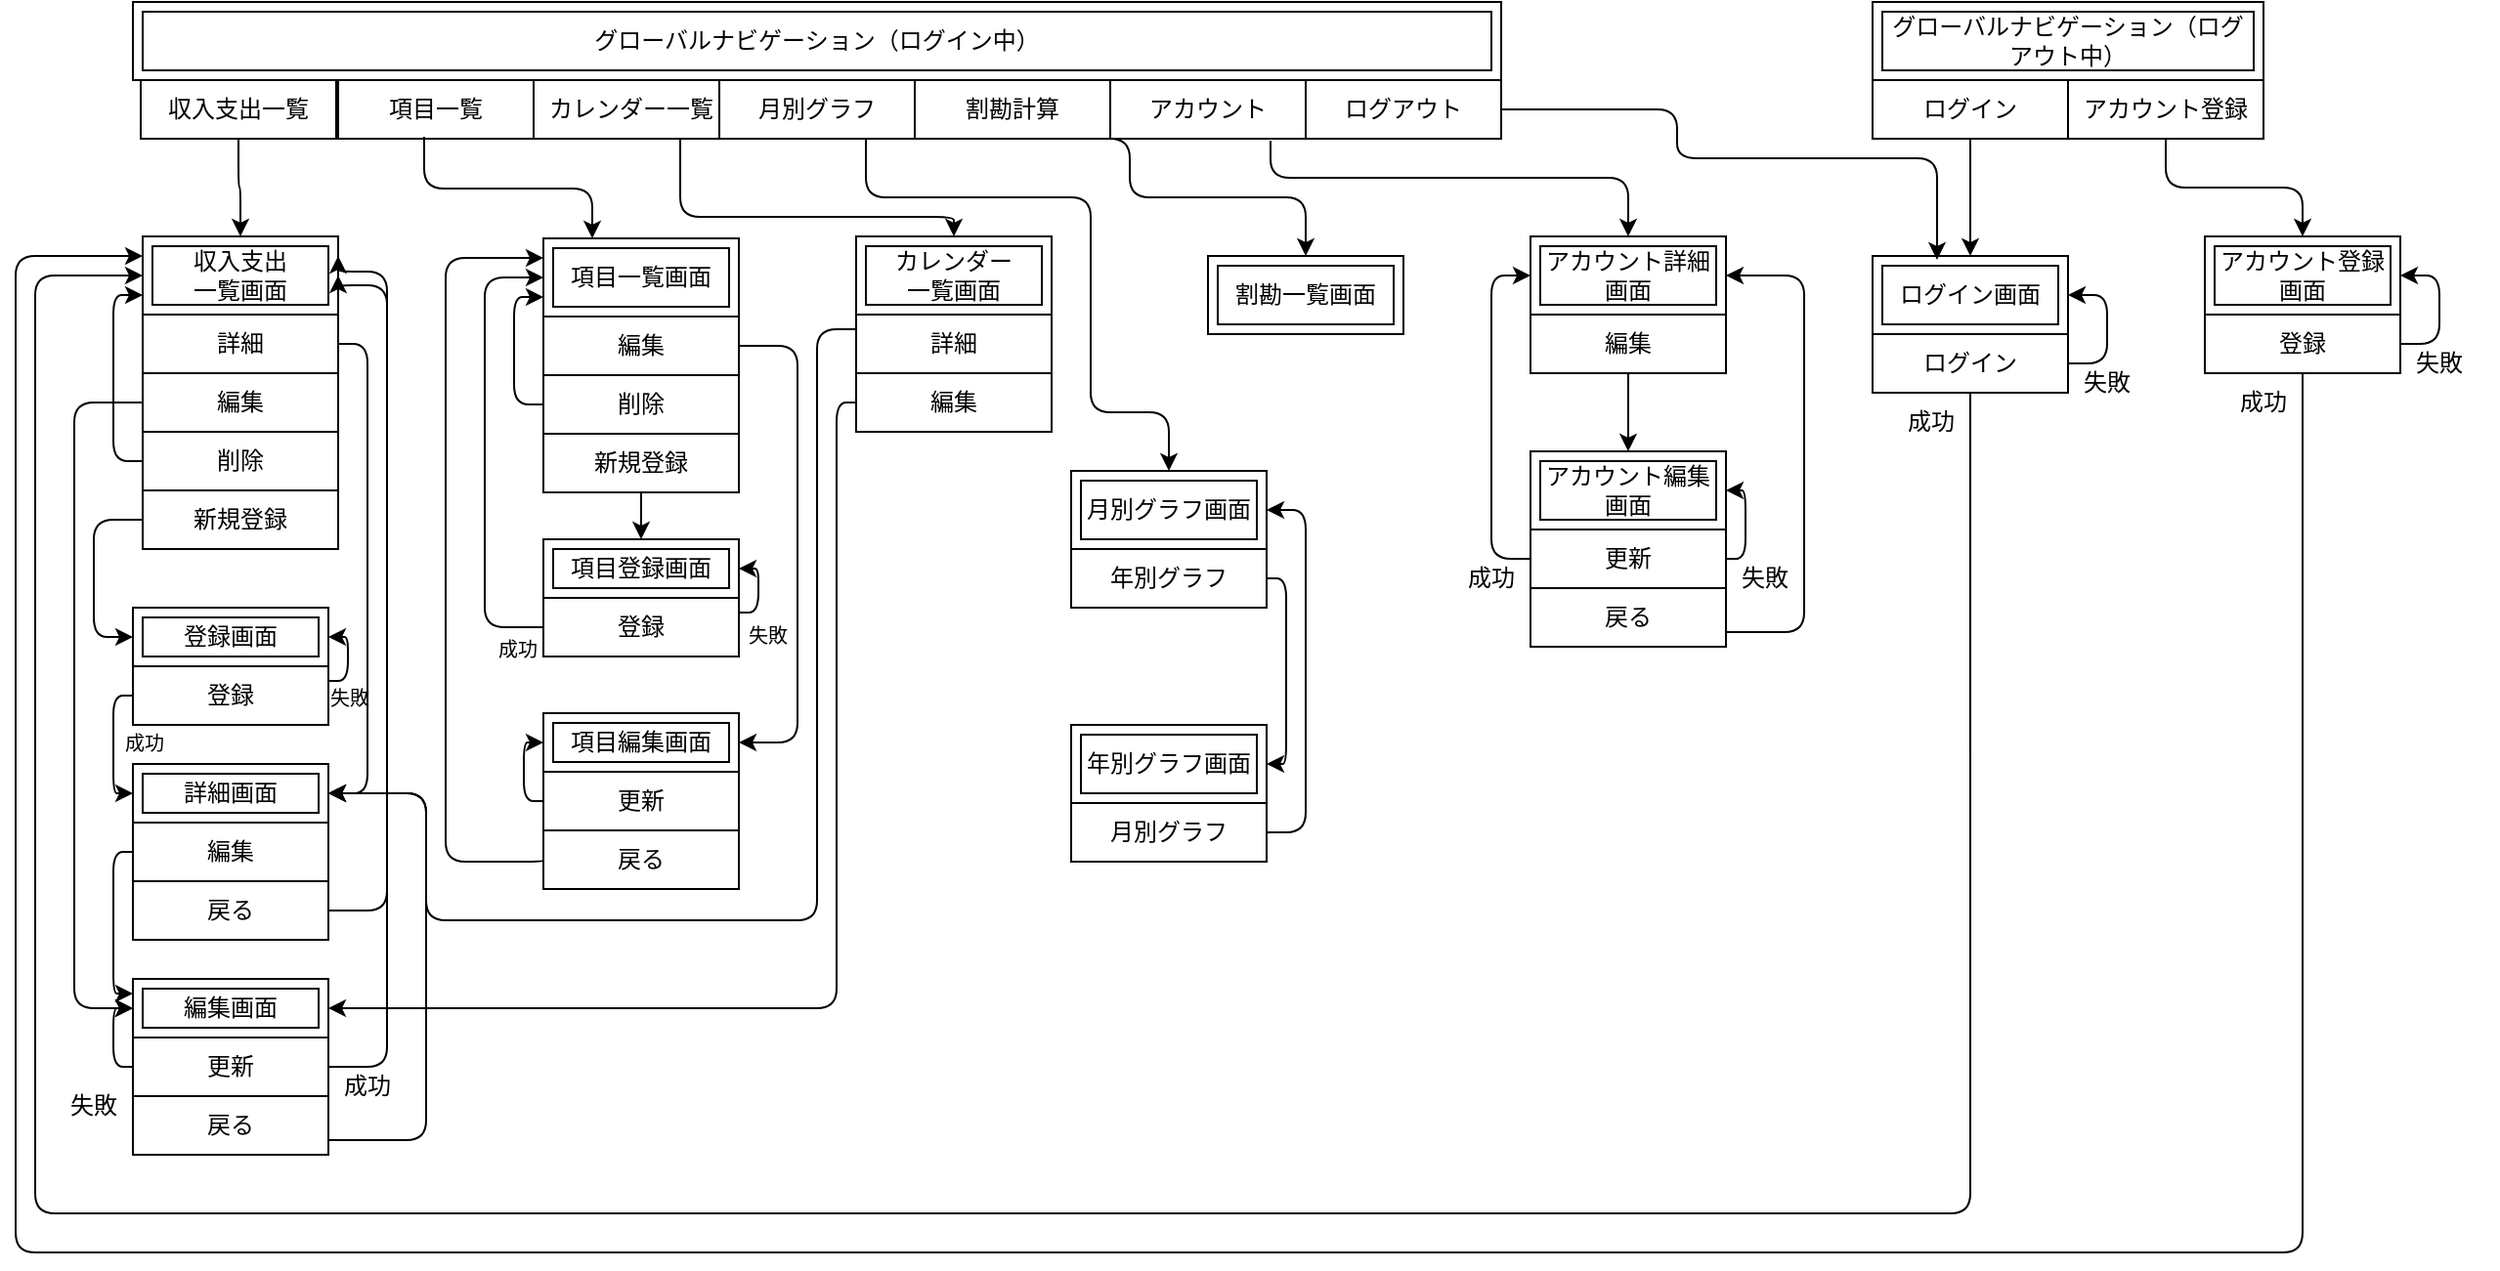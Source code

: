 <mxfile>
    <diagram id="N454-8VAuFk8PnKRWTRi" name="Page-1">
        <mxGraphModel dx="901" dy="475" grid="1" gridSize="10" guides="1" tooltips="1" connect="1" arrows="1" fold="1" page="1" pageScale="1" pageWidth="850" pageHeight="1100" math="0" shadow="0">
            <root>
                <mxCell id="0"/>
                <mxCell id="1" parent="0"/>
                <mxCell id="13" value="項目一覧" style="whiteSpace=wrap;html=1;align=center;" parent="1" vertex="1">
                    <mxGeometry x="175" y="40" width="100" height="30" as="geometry"/>
                </mxCell>
                <mxCell id="15" value="カレンダー一覧" style="whiteSpace=wrap;html=1;align=center;" parent="1" vertex="1">
                    <mxGeometry x="275" y="40" width="100" height="30" as="geometry"/>
                </mxCell>
                <mxCell id="16" value="月別グラフ" style="whiteSpace=wrap;html=1;align=center;" parent="1" vertex="1">
                    <mxGeometry x="370" y="40" width="100" height="30" as="geometry"/>
                </mxCell>
                <mxCell id="17" value="アカウント" style="whiteSpace=wrap;html=1;align=center;" parent="1" vertex="1">
                    <mxGeometry x="570" y="40" width="100" height="30" as="geometry"/>
                </mxCell>
                <mxCell id="20" value="詳細" style="whiteSpace=wrap;html=1;align=center;" parent="1" vertex="1">
                    <mxGeometry x="75" y="160" width="100" height="30" as="geometry"/>
                </mxCell>
                <mxCell id="21" value="収入支出&lt;br&gt;一覧画面" style="shape=ext;margin=3;double=1;whiteSpace=wrap;html=1;align=center;" parent="1" vertex="1">
                    <mxGeometry x="75" y="120" width="100" height="40" as="geometry"/>
                </mxCell>
                <mxCell id="23" value="グローバルナビゲーション（ログイン中）" style="shape=ext;margin=3;double=1;whiteSpace=wrap;html=1;align=center;" parent="1" vertex="1">
                    <mxGeometry x="70" width="700" height="40" as="geometry"/>
                </mxCell>
                <mxCell id="24" value="編集" style="whiteSpace=wrap;html=1;align=center;" parent="1" vertex="1">
                    <mxGeometry x="75" y="190" width="100" height="30" as="geometry"/>
                </mxCell>
                <mxCell id="25" value="削除" style="whiteSpace=wrap;html=1;align=center;" parent="1" vertex="1">
                    <mxGeometry x="75" y="220" width="100" height="30" as="geometry"/>
                </mxCell>
                <mxCell id="28" value="編集" style="whiteSpace=wrap;html=1;align=center;" parent="1" vertex="1">
                    <mxGeometry x="70" y="420" width="100" height="30" as="geometry"/>
                </mxCell>
                <mxCell id="29" value="詳細画面" style="shape=ext;margin=3;double=1;whiteSpace=wrap;html=1;align=center;" parent="1" vertex="1">
                    <mxGeometry x="70" y="390" width="100" height="30" as="geometry"/>
                </mxCell>
                <mxCell id="30" value="更新" style="whiteSpace=wrap;html=1;align=center;" parent="1" vertex="1">
                    <mxGeometry x="70" y="530" width="100" height="30" as="geometry"/>
                </mxCell>
                <mxCell id="31" value="編集画面" style="shape=ext;margin=3;double=1;whiteSpace=wrap;html=1;align=center;" parent="1" vertex="1">
                    <mxGeometry x="70" y="500" width="100" height="30" as="geometry"/>
                </mxCell>
                <mxCell id="32" value="戻る" style="whiteSpace=wrap;html=1;align=center;" parent="1" vertex="1">
                    <mxGeometry x="70" y="560" width="100" height="30" as="geometry"/>
                </mxCell>
                <mxCell id="37" value="" style="endArrow=classic;html=1;exitX=0.5;exitY=1;exitDx=0;exitDy=0;entryX=0.5;entryY=0;entryDx=0;entryDy=0;edgeStyle=orthogonalEdgeStyle;" parent="1" source="183" target="21" edge="1">
                    <mxGeometry width="50" height="50" relative="1" as="geometry">
                        <mxPoint x="270" y="290" as="sourcePoint"/>
                        <mxPoint x="320" y="240" as="targetPoint"/>
                    </mxGeometry>
                </mxCell>
                <mxCell id="38" value="" style="endArrow=classic;html=1;exitX=1;exitY=0.5;exitDx=0;exitDy=0;entryX=1;entryY=0.5;entryDx=0;entryDy=0;edgeStyle=orthogonalEdgeStyle;" parent="1" source="20" target="29" edge="1">
                    <mxGeometry width="50" height="50" relative="1" as="geometry">
                        <mxPoint x="235" y="80" as="sourcePoint"/>
                        <mxPoint x="135" y="140" as="targetPoint"/>
                        <Array as="points">
                            <mxPoint x="190" y="175"/>
                            <mxPoint x="190" y="405"/>
                        </Array>
                    </mxGeometry>
                </mxCell>
                <mxCell id="45" value="" style="endArrow=classic;html=1;exitX=1;exitY=0.5;exitDx=0;exitDy=0;entryX=1;entryY=0.5;entryDx=0;entryDy=0;edgeStyle=orthogonalEdgeStyle;" parent="1" source="30" target="21" edge="1">
                    <mxGeometry width="50" height="50" relative="1" as="geometry">
                        <mxPoint x="235" y="80" as="sourcePoint"/>
                        <mxPoint x="135" y="140" as="targetPoint"/>
                        <Array as="points">
                            <mxPoint x="200" y="545"/>
                            <mxPoint x="200" y="145"/>
                        </Array>
                    </mxGeometry>
                </mxCell>
                <mxCell id="46" value="戻る" style="whiteSpace=wrap;html=1;align=center;" parent="1" vertex="1">
                    <mxGeometry x="70" y="450" width="100" height="30" as="geometry"/>
                </mxCell>
                <mxCell id="47" value="" style="endArrow=classic;html=1;exitX=0;exitY=0.5;exitDx=0;exitDy=0;entryX=0;entryY=0.5;entryDx=0;entryDy=0;edgeStyle=orthogonalEdgeStyle;" parent="1" source="24" target="31" edge="1">
                    <mxGeometry width="50" height="50" relative="1" as="geometry">
                        <mxPoint x="235" y="80" as="sourcePoint"/>
                        <mxPoint x="135" y="140" as="targetPoint"/>
                        <Array as="points">
                            <mxPoint x="40" y="205"/>
                            <mxPoint x="40" y="515"/>
                        </Array>
                    </mxGeometry>
                </mxCell>
                <mxCell id="50" value="" style="endArrow=classic;html=1;exitX=0;exitY=0.5;exitDx=0;exitDy=0;entryX=0;entryY=0.25;entryDx=0;entryDy=0;edgeStyle=orthogonalEdgeStyle;" parent="1" source="28" target="31" edge="1">
                    <mxGeometry width="50" height="50" relative="1" as="geometry">
                        <mxPoint x="235" y="110" as="sourcePoint"/>
                        <mxPoint x="135" y="170" as="targetPoint"/>
                    </mxGeometry>
                </mxCell>
                <mxCell id="52" value="" style="endArrow=classic;html=1;exitX=1;exitY=0.5;exitDx=0;exitDy=0;entryX=1;entryY=0.25;entryDx=0;entryDy=0;edgeStyle=orthogonalEdgeStyle;" parent="1" source="46" target="21" edge="1">
                    <mxGeometry width="50" height="50" relative="1" as="geometry">
                        <mxPoint x="235" y="80" as="sourcePoint"/>
                        <mxPoint x="135" y="140" as="targetPoint"/>
                        <Array as="points">
                            <mxPoint x="200" y="465"/>
                            <mxPoint x="200" y="138"/>
                        </Array>
                    </mxGeometry>
                </mxCell>
                <mxCell id="54" value="失敗" style="text;html=1;strokeColor=none;fillColor=none;align=center;verticalAlign=middle;whiteSpace=wrap;rounded=0;" parent="1" vertex="1">
                    <mxGeometry x="20" y="550" width="60" height="30" as="geometry"/>
                </mxCell>
                <mxCell id="56" value="成功" style="text;html=1;strokeColor=none;fillColor=none;align=center;verticalAlign=middle;whiteSpace=wrap;rounded=0;" parent="1" vertex="1">
                    <mxGeometry x="160" y="540" width="60" height="30" as="geometry"/>
                </mxCell>
                <mxCell id="61" value="新規登録" style="whiteSpace=wrap;html=1;align=center;" parent="1" vertex="1">
                    <mxGeometry x="75" y="250" width="100" height="30" as="geometry"/>
                </mxCell>
                <mxCell id="62" value="" style="endArrow=classic;html=1;exitX=0;exitY=0.5;exitDx=0;exitDy=0;entryX=0;entryY=0.5;entryDx=0;entryDy=0;edgeStyle=orthogonalEdgeStyle;" parent="1" source="61" target="58" edge="1">
                    <mxGeometry width="50" height="50" relative="1" as="geometry">
                        <mxPoint x="235" y="80" as="sourcePoint"/>
                        <mxPoint x="135" y="140" as="targetPoint"/>
                        <Array as="points">
                            <mxPoint x="50" y="265"/>
                            <mxPoint x="50" y="325"/>
                        </Array>
                    </mxGeometry>
                </mxCell>
                <mxCell id="63" value="" style="endArrow=classic;html=1;exitX=0;exitY=0.5;exitDx=0;exitDy=0;entryX=0;entryY=0.5;entryDx=0;entryDy=0;edgeStyle=orthogonalEdgeStyle;" parent="1" source="57" target="29" edge="1">
                    <mxGeometry width="50" height="50" relative="1" as="geometry">
                        <mxPoint x="235" y="80" as="sourcePoint"/>
                        <mxPoint x="135" y="140" as="targetPoint"/>
                    </mxGeometry>
                </mxCell>
                <mxCell id="65" value="" style="endArrow=classic;html=1;entryX=1;entryY=0.5;entryDx=0;entryDy=0;edgeStyle=orthogonalEdgeStyle;exitX=1;exitY=0.75;exitDx=0;exitDy=0;" parent="1" source="32" target="29" edge="1">
                    <mxGeometry width="50" height="50" relative="1" as="geometry">
                        <mxPoint x="235" y="510" as="sourcePoint"/>
                        <mxPoint x="135" y="140" as="targetPoint"/>
                        <Array as="points">
                            <mxPoint x="220" y="583"/>
                            <mxPoint x="220" y="405"/>
                        </Array>
                    </mxGeometry>
                </mxCell>
                <mxCell id="66" value="" style="endArrow=classic;html=1;exitX=0;exitY=0.5;exitDx=0;exitDy=0;entryX=0;entryY=0.5;entryDx=0;entryDy=0;edgeStyle=orthogonalEdgeStyle;" parent="1" source="30" target="31" edge="1">
                    <mxGeometry width="50" height="50" relative="1" as="geometry">
                        <mxPoint x="235" y="80" as="sourcePoint"/>
                        <mxPoint x="135" y="140" as="targetPoint"/>
                    </mxGeometry>
                </mxCell>
                <mxCell id="97" value="カレンダー&lt;br&gt;一覧画面" style="shape=ext;margin=3;double=1;whiteSpace=wrap;html=1;align=center;" parent="1" vertex="1">
                    <mxGeometry x="440" y="120" width="100" height="40" as="geometry"/>
                </mxCell>
                <mxCell id="99" value="詳細" style="whiteSpace=wrap;html=1;align=center;" parent="1" vertex="1">
                    <mxGeometry x="440" y="160" width="100" height="30" as="geometry"/>
                </mxCell>
                <mxCell id="101" value="編集" style="whiteSpace=wrap;html=1;align=center;" parent="1" vertex="1">
                    <mxGeometry x="440" y="190" width="100" height="30" as="geometry"/>
                </mxCell>
                <mxCell id="103" value="" style="endArrow=classic;html=1;exitX=0.75;exitY=1;exitDx=0;exitDy=0;edgeStyle=orthogonalEdgeStyle;" parent="1" source="15" target="97" edge="1">
                    <mxGeometry width="50" height="50" relative="1" as="geometry">
                        <mxPoint x="235" y="80" as="sourcePoint"/>
                        <mxPoint x="135" y="130" as="targetPoint"/>
                        <Array as="points">
                            <mxPoint x="350" y="110"/>
                            <mxPoint x="490" y="110"/>
                        </Array>
                    </mxGeometry>
                </mxCell>
                <mxCell id="108" value="" style="endArrow=classic;html=1;exitX=0;exitY=0.25;exitDx=0;exitDy=0;edgeStyle=orthogonalEdgeStyle;entryX=1;entryY=0.5;entryDx=0;entryDy=0;" parent="1" source="99" target="29" edge="1">
                    <mxGeometry width="50" height="50" relative="1" as="geometry">
                        <mxPoint x="335" y="80" as="sourcePoint"/>
                        <mxPoint x="335" y="130" as="targetPoint"/>
                        <Array as="points">
                            <mxPoint x="420" y="168"/>
                            <mxPoint x="420" y="470"/>
                            <mxPoint x="220" y="470"/>
                            <mxPoint x="220" y="405"/>
                        </Array>
                    </mxGeometry>
                </mxCell>
                <mxCell id="109" value="" style="endArrow=classic;html=1;exitX=0;exitY=0.5;exitDx=0;exitDy=0;edgeStyle=orthogonalEdgeStyle;entryX=1;entryY=0.5;entryDx=0;entryDy=0;" parent="1" source="101" target="31" edge="1">
                    <mxGeometry width="50" height="50" relative="1" as="geometry">
                        <mxPoint x="285" y="307.5" as="sourcePoint"/>
                        <mxPoint x="180" y="415" as="targetPoint"/>
                        <Array as="points">
                            <mxPoint x="430" y="205"/>
                            <mxPoint x="430" y="515"/>
                        </Array>
                    </mxGeometry>
                </mxCell>
                <mxCell id="112" value="年別グラフ" style="whiteSpace=wrap;html=1;align=center;" parent="1" vertex="1">
                    <mxGeometry x="550" y="280" width="100" height="30" as="geometry"/>
                </mxCell>
                <mxCell id="113" value="月別グラフ画面" style="shape=ext;margin=3;double=1;whiteSpace=wrap;html=1;align=center;" parent="1" vertex="1">
                    <mxGeometry x="550" y="240" width="100" height="40" as="geometry"/>
                </mxCell>
                <mxCell id="115" value="" style="endArrow=classic;html=1;exitX=0.75;exitY=1;exitDx=0;exitDy=0;edgeStyle=orthogonalEdgeStyle;entryX=0.5;entryY=0;entryDx=0;entryDy=0;" parent="1" source="16" target="113" edge="1">
                    <mxGeometry width="50" height="50" relative="1" as="geometry">
                        <mxPoint x="335" y="80" as="sourcePoint"/>
                        <mxPoint x="335" y="130" as="targetPoint"/>
                        <Array as="points">
                            <mxPoint x="445" y="100"/>
                            <mxPoint x="560" y="100"/>
                            <mxPoint x="560" y="210"/>
                            <mxPoint x="600" y="210"/>
                        </Array>
                    </mxGeometry>
                </mxCell>
                <mxCell id="116" value="" style="endArrow=classic;html=1;exitX=1;exitY=0.5;exitDx=0;exitDy=0;edgeStyle=orthogonalEdgeStyle;entryX=1;entryY=0.5;entryDx=0;entryDy=0;" parent="1" source="112" target="118" edge="1">
                    <mxGeometry width="50" height="50" relative="1" as="geometry">
                        <mxPoint x="560" y="200" as="sourcePoint"/>
                        <mxPoint x="610" y="250" as="targetPoint"/>
                        <Array as="points">
                            <mxPoint x="660" y="295"/>
                            <mxPoint x="660" y="390"/>
                        </Array>
                    </mxGeometry>
                </mxCell>
                <mxCell id="117" value="月別グラフ" style="whiteSpace=wrap;html=1;align=center;" parent="1" vertex="1">
                    <mxGeometry x="550" y="410" width="100" height="30" as="geometry"/>
                </mxCell>
                <mxCell id="118" value="年別グラフ画面" style="shape=ext;margin=3;double=1;whiteSpace=wrap;html=1;align=center;" parent="1" vertex="1">
                    <mxGeometry x="550" y="370" width="100" height="40" as="geometry"/>
                </mxCell>
                <mxCell id="125" value="" style="endArrow=classic;html=1;exitX=1;exitY=0.5;exitDx=0;exitDy=0;edgeStyle=orthogonalEdgeStyle;entryX=1;entryY=0.5;entryDx=0;entryDy=0;" parent="1" source="117" target="113" edge="1">
                    <mxGeometry width="50" height="50" relative="1" as="geometry">
                        <mxPoint x="560" y="200" as="sourcePoint"/>
                        <mxPoint x="610" y="250" as="targetPoint"/>
                        <Array as="points">
                            <mxPoint x="670" y="425"/>
                            <mxPoint x="670" y="260"/>
                        </Array>
                    </mxGeometry>
                </mxCell>
                <mxCell id="129" value="ログイン" style="whiteSpace=wrap;html=1;align=center;" parent="1" vertex="1">
                    <mxGeometry x="960" y="170" width="100" height="30" as="geometry"/>
                </mxCell>
                <mxCell id="130" value="ログイン画面" style="shape=ext;margin=3;double=1;whiteSpace=wrap;html=1;align=center;" parent="1" vertex="1">
                    <mxGeometry x="960" y="130" width="100" height="40" as="geometry"/>
                </mxCell>
                <mxCell id="132" value="グローバルナビゲーション（ログアウト中）" style="shape=ext;margin=3;double=1;whiteSpace=wrap;html=1;align=center;" parent="1" vertex="1">
                    <mxGeometry x="960" width="200" height="40" as="geometry"/>
                </mxCell>
                <mxCell id="155" value="" style="edgeStyle=none;html=1;fontSize=10;" parent="1" source="133" target="130" edge="1">
                    <mxGeometry relative="1" as="geometry"/>
                </mxCell>
                <mxCell id="133" value="ログイン" style="whiteSpace=wrap;html=1;align=center;" parent="1" vertex="1">
                    <mxGeometry x="960" y="40" width="100" height="30" as="geometry"/>
                </mxCell>
                <mxCell id="134" value="アカウント登録" style="whiteSpace=wrap;html=1;align=center;" parent="1" vertex="1">
                    <mxGeometry x="1060" y="40" width="100" height="30" as="geometry"/>
                </mxCell>
                <mxCell id="138" value="" style="endArrow=classic;html=1;exitX=1;exitY=0.5;exitDx=0;exitDy=0;edgeStyle=orthogonalEdgeStyle;entryX=1;entryY=0.5;entryDx=0;entryDy=0;" parent="1" source="129" target="130" edge="1">
                    <mxGeometry width="50" height="50" relative="1" as="geometry">
                        <mxPoint x="890" y="90" as="sourcePoint"/>
                        <mxPoint x="1010" y="140" as="targetPoint"/>
                        <Array as="points">
                            <mxPoint x="1080" y="185"/>
                            <mxPoint x="1080" y="150"/>
                        </Array>
                    </mxGeometry>
                </mxCell>
                <mxCell id="139" value="失敗" style="text;html=1;strokeColor=none;fillColor=none;align=center;verticalAlign=middle;whiteSpace=wrap;rounded=0;" parent="1" vertex="1">
                    <mxGeometry x="1050" y="180" width="60" height="30" as="geometry"/>
                </mxCell>
                <mxCell id="140" value="" style="endArrow=classic;html=1;exitX=0.833;exitY=0;exitDx=0;exitDy=0;edgeStyle=orthogonalEdgeStyle;entryX=0;entryY=0.5;entryDx=0;entryDy=0;exitPerimeter=0;" parent="1" source="141" target="21" edge="1">
                    <mxGeometry width="50" height="50" relative="1" as="geometry">
                        <mxPoint x="660" y="80" as="sourcePoint"/>
                        <mxPoint x="685" y="130" as="targetPoint"/>
                        <Array as="points">
                            <mxPoint x="1010" y="620"/>
                            <mxPoint x="20" y="620"/>
                            <mxPoint x="20" y="140"/>
                        </Array>
                    </mxGeometry>
                </mxCell>
                <mxCell id="141" value="成功" style="text;html=1;strokeColor=none;fillColor=none;align=center;verticalAlign=middle;whiteSpace=wrap;rounded=0;" parent="1" vertex="1">
                    <mxGeometry x="960" y="200" width="60" height="30" as="geometry"/>
                </mxCell>
                <mxCell id="142" value="&lt;font style=&quot;font-size: 10px;&quot;&gt;成功&lt;/font&gt;" style="text;html=1;strokeColor=none;fillColor=none;align=center;verticalAlign=middle;whiteSpace=wrap;rounded=0;" parent="1" vertex="1">
                    <mxGeometry x="46" y="364" width="60" height="30" as="geometry"/>
                </mxCell>
                <mxCell id="144" value="&lt;font style=&quot;font-size: 10px;&quot;&gt;失敗&lt;/font&gt;" style="text;html=1;strokeColor=none;fillColor=none;align=center;verticalAlign=middle;whiteSpace=wrap;rounded=0;" parent="1" vertex="1">
                    <mxGeometry x="151" y="341" width="60" height="30" as="geometry"/>
                </mxCell>
                <mxCell id="146" value="ログアウト" style="whiteSpace=wrap;html=1;align=center;" parent="1" vertex="1">
                    <mxGeometry x="670" y="40" width="100" height="30" as="geometry"/>
                </mxCell>
                <mxCell id="147" value="編集" style="whiteSpace=wrap;html=1;align=center;" parent="1" vertex="1">
                    <mxGeometry x="785" y="160" width="100" height="30" as="geometry"/>
                </mxCell>
                <mxCell id="148" value="アカウント詳細画面" style="shape=ext;margin=3;double=1;whiteSpace=wrap;html=1;align=center;" parent="1" vertex="1">
                    <mxGeometry x="785" y="120" width="100" height="40" as="geometry"/>
                </mxCell>
                <mxCell id="151" value="更新" style="whiteSpace=wrap;html=1;align=center;" parent="1" vertex="1">
                    <mxGeometry x="785" y="270" width="100" height="30" as="geometry"/>
                </mxCell>
                <mxCell id="152" value="アカウント編集画面" style="shape=ext;margin=3;double=1;whiteSpace=wrap;html=1;align=center;" parent="1" vertex="1">
                    <mxGeometry x="785" y="230" width="100" height="40" as="geometry"/>
                </mxCell>
                <mxCell id="153" value="戻る" style="whiteSpace=wrap;html=1;align=center;" parent="1" vertex="1">
                    <mxGeometry x="785" y="300" width="100" height="30" as="geometry"/>
                </mxCell>
                <mxCell id="154" value="" style="endArrow=classic;html=1;exitX=0.82;exitY=1.033;exitDx=0;exitDy=0;edgeStyle=orthogonalEdgeStyle;entryX=0.5;entryY=0;entryDx=0;entryDy=0;exitPerimeter=0;" parent="1" source="17" target="148" edge="1">
                    <mxGeometry width="50" height="50" relative="1" as="geometry">
                        <mxPoint x="430" y="80" as="sourcePoint"/>
                        <mxPoint x="503" y="130" as="targetPoint"/>
                        <Array as="points">
                            <mxPoint x="652" y="90"/>
                            <mxPoint x="835" y="90"/>
                        </Array>
                    </mxGeometry>
                </mxCell>
                <mxCell id="157" value="" style="endArrow=classic;html=1;exitX=0.5;exitY=1;exitDx=0;exitDy=0;edgeStyle=orthogonalEdgeStyle;entryX=0.5;entryY=0;entryDx=0;entryDy=0;" parent="1" source="147" target="152" edge="1">
                    <mxGeometry width="50" height="50" relative="1" as="geometry">
                        <mxPoint x="695" y="80" as="sourcePoint"/>
                        <mxPoint x="845" y="130" as="targetPoint"/>
                    </mxGeometry>
                </mxCell>
                <mxCell id="159" value="" style="endArrow=classic;html=1;edgeStyle=orthogonalEdgeStyle;entryX=0;entryY=0.5;entryDx=0;entryDy=0;exitX=0;exitY=0.5;exitDx=0;exitDy=0;" parent="1" source="151" target="148" edge="1">
                    <mxGeometry width="50" height="50" relative="1" as="geometry">
                        <mxPoint x="835" y="200" as="sourcePoint"/>
                        <mxPoint x="845" y="240" as="targetPoint"/>
                        <Array as="points">
                            <mxPoint x="765" y="285"/>
                            <mxPoint x="765" y="140"/>
                        </Array>
                    </mxGeometry>
                </mxCell>
                <mxCell id="160" value="" style="endArrow=classic;html=1;edgeStyle=orthogonalEdgeStyle;entryX=1;entryY=0.5;entryDx=0;entryDy=0;exitX=1;exitY=0.5;exitDx=0;exitDy=0;" parent="1" source="151" target="152" edge="1">
                    <mxGeometry width="50" height="50" relative="1" as="geometry">
                        <mxPoint x="695" y="80" as="sourcePoint"/>
                        <mxPoint x="845" y="130" as="targetPoint"/>
                        <Array as="points">
                            <mxPoint x="895" y="285"/>
                            <mxPoint x="895" y="250"/>
                        </Array>
                    </mxGeometry>
                </mxCell>
                <mxCell id="161" value="" style="endArrow=classic;html=1;exitX=1;exitY=0.75;exitDx=0;exitDy=0;edgeStyle=orthogonalEdgeStyle;entryX=1;entryY=0.5;entryDx=0;entryDy=0;" parent="1" source="153" target="148" edge="1">
                    <mxGeometry width="50" height="50" relative="1" as="geometry">
                        <mxPoint x="695" y="80" as="sourcePoint"/>
                        <mxPoint x="845" y="130" as="targetPoint"/>
                        <Array as="points">
                            <mxPoint x="925" y="323"/>
                            <mxPoint x="925" y="140"/>
                        </Array>
                    </mxGeometry>
                </mxCell>
                <mxCell id="162" value="成功" style="text;html=1;strokeColor=none;fillColor=none;align=center;verticalAlign=middle;whiteSpace=wrap;rounded=0;" parent="1" vertex="1">
                    <mxGeometry x="735" y="280" width="60" height="30" as="geometry"/>
                </mxCell>
                <mxCell id="163" value="失敗" style="text;html=1;strokeColor=none;fillColor=none;align=center;verticalAlign=middle;whiteSpace=wrap;rounded=0;" parent="1" vertex="1">
                    <mxGeometry x="875" y="280" width="60" height="30" as="geometry"/>
                </mxCell>
                <mxCell id="164" value="登録" style="whiteSpace=wrap;html=1;align=center;" parent="1" vertex="1">
                    <mxGeometry x="1130" y="160" width="100" height="30" as="geometry"/>
                </mxCell>
                <mxCell id="165" value="アカウント登録画面" style="shape=ext;margin=3;double=1;whiteSpace=wrap;html=1;align=center;" parent="1" vertex="1">
                    <mxGeometry x="1130" y="120" width="100" height="40" as="geometry"/>
                </mxCell>
                <mxCell id="167" value="" style="endArrow=classic;html=1;exitX=0.5;exitY=1;exitDx=0;exitDy=0;edgeStyle=orthogonalEdgeStyle;entryX=0.5;entryY=0;entryDx=0;entryDy=0;" parent="1" source="134" target="165" edge="1">
                    <mxGeometry width="50" height="50" relative="1" as="geometry">
                        <mxPoint x="680" y="80" as="sourcePoint"/>
                        <mxPoint x="830" y="130" as="targetPoint"/>
                    </mxGeometry>
                </mxCell>
                <mxCell id="168" value="" style="endArrow=classic;html=1;exitX=1;exitY=0.5;exitDx=0;exitDy=0;edgeStyle=orthogonalEdgeStyle;entryX=0.33;entryY=0.05;entryDx=0;entryDy=0;entryPerimeter=0;" parent="1" source="146" target="130" edge="1">
                    <mxGeometry width="50" height="50" relative="1" as="geometry">
                        <mxPoint x="530" y="80" as="sourcePoint"/>
                        <mxPoint x="680" y="130" as="targetPoint"/>
                        <Array as="points">
                            <mxPoint x="860" y="55"/>
                            <mxPoint x="860" y="80"/>
                            <mxPoint x="993" y="80"/>
                        </Array>
                    </mxGeometry>
                </mxCell>
                <mxCell id="171" value="" style="endArrow=classic;html=1;exitX=1;exitY=0.5;exitDx=0;exitDy=0;edgeStyle=orthogonalEdgeStyle;entryX=1;entryY=0.5;entryDx=0;entryDy=0;" parent="1" edge="1">
                    <mxGeometry width="50" height="50" relative="1" as="geometry">
                        <mxPoint x="1230" y="175" as="sourcePoint"/>
                        <mxPoint x="1230" y="140" as="targetPoint"/>
                        <Array as="points">
                            <mxPoint x="1250" y="175"/>
                            <mxPoint x="1250" y="140"/>
                        </Array>
                    </mxGeometry>
                </mxCell>
                <mxCell id="172" value="失敗" style="text;html=1;strokeColor=none;fillColor=none;align=center;verticalAlign=middle;whiteSpace=wrap;rounded=0;" parent="1" vertex="1">
                    <mxGeometry x="1220" y="170" width="60" height="30" as="geometry"/>
                </mxCell>
                <mxCell id="173" value="" style="endArrow=classic;html=1;exitX=0.5;exitY=1;exitDx=0;exitDy=0;edgeStyle=orthogonalEdgeStyle;entryX=0;entryY=0.25;entryDx=0;entryDy=0;" parent="1" source="164" target="21" edge="1">
                    <mxGeometry width="50" height="50" relative="1" as="geometry">
                        <mxPoint x="670" y="90" as="sourcePoint"/>
                        <mxPoint x="85" y="150" as="targetPoint"/>
                        <Array as="points">
                            <mxPoint x="1180" y="640"/>
                            <mxPoint x="10" y="640"/>
                            <mxPoint x="10" y="130"/>
                        </Array>
                    </mxGeometry>
                </mxCell>
                <mxCell id="174" value="成功" style="text;html=1;strokeColor=none;fillColor=none;align=center;verticalAlign=middle;whiteSpace=wrap;rounded=0;" parent="1" vertex="1">
                    <mxGeometry x="1130" y="190" width="60" height="30" as="geometry"/>
                </mxCell>
                <mxCell id="175" value="" style="endArrow=classic;html=1;exitX=0;exitY=0.5;exitDx=0;exitDy=0;entryX=0;entryY=0.75;entryDx=0;entryDy=0;edgeStyle=orthogonalEdgeStyle;" parent="1" source="25" target="21" edge="1">
                    <mxGeometry width="50" height="50" relative="1" as="geometry">
                        <mxPoint x="235" y="80" as="sourcePoint"/>
                        <mxPoint x="135" y="130" as="targetPoint"/>
                        <Array as="points">
                            <mxPoint x="60" y="235"/>
                            <mxPoint x="60" y="150"/>
                        </Array>
                    </mxGeometry>
                </mxCell>
                <mxCell id="183" value="収入支出一覧" style="whiteSpace=wrap;html=1;align=center;" parent="1" vertex="1">
                    <mxGeometry x="74" y="40" width="100" height="30" as="geometry"/>
                </mxCell>
                <mxCell id="57" value="登録" style="whiteSpace=wrap;html=1;align=center;" parent="1" vertex="1">
                    <mxGeometry x="70" y="340" width="100" height="30" as="geometry"/>
                </mxCell>
                <mxCell id="58" value="登録画面" style="shape=ext;margin=3;double=1;whiteSpace=wrap;html=1;align=center;" parent="1" vertex="1">
                    <mxGeometry x="70" y="310" width="100" height="30" as="geometry"/>
                </mxCell>
                <mxCell id="143" value="" style="endArrow=classic;html=1;exitX=1;exitY=0.25;exitDx=0;exitDy=0;entryX=1;entryY=0.5;entryDx=0;entryDy=0;edgeStyle=orthogonalEdgeStyle;" parent="1" source="57" target="58" edge="1">
                    <mxGeometry width="50" height="50" relative="1" as="geometry">
                        <mxPoint x="235" y="80" as="sourcePoint"/>
                        <mxPoint x="135" y="130" as="targetPoint"/>
                    </mxGeometry>
                </mxCell>
                <mxCell id="186" value="項目一覧画面" style="shape=ext;margin=3;double=1;whiteSpace=wrap;html=1;align=center;" parent="1" vertex="1">
                    <mxGeometry x="280" y="121" width="100" height="40" as="geometry"/>
                </mxCell>
                <mxCell id="187" value="編集" style="whiteSpace=wrap;html=1;align=center;" parent="1" vertex="1">
                    <mxGeometry x="280" y="161" width="100" height="30" as="geometry"/>
                </mxCell>
                <mxCell id="188" value="削除" style="whiteSpace=wrap;html=1;align=center;" parent="1" vertex="1">
                    <mxGeometry x="280" y="191" width="100" height="30" as="geometry"/>
                </mxCell>
                <mxCell id="191" value="更新" style="whiteSpace=wrap;html=1;align=center;" parent="1" vertex="1">
                    <mxGeometry x="280" y="394" width="100" height="30" as="geometry"/>
                </mxCell>
                <mxCell id="192" value="項目編集画面" style="shape=ext;margin=3;double=1;whiteSpace=wrap;html=1;align=center;" parent="1" vertex="1">
                    <mxGeometry x="280" y="364" width="100" height="30" as="geometry"/>
                </mxCell>
                <mxCell id="193" value="戻る" style="whiteSpace=wrap;html=1;align=center;" parent="1" vertex="1">
                    <mxGeometry x="280" y="424" width="100" height="30" as="geometry"/>
                </mxCell>
                <mxCell id="195" value="" style="endArrow=classic;html=1;entryX=0;entryY=0.25;entryDx=0;entryDy=0;edgeStyle=orthogonalEdgeStyle;exitX=0;exitY=0.5;exitDx=0;exitDy=0;" parent="1" source="193" target="186" edge="1">
                    <mxGeometry width="50" height="50" relative="1" as="geometry">
                        <mxPoint x="280" y="454" as="sourcePoint"/>
                        <mxPoint x="340" y="171" as="targetPoint"/>
                        <Array as="points">
                            <mxPoint x="280" y="440"/>
                            <mxPoint x="230" y="440"/>
                            <mxPoint x="230" y="131"/>
                        </Array>
                    </mxGeometry>
                </mxCell>
                <mxCell id="196" value="新規登録" style="whiteSpace=wrap;html=1;align=center;" parent="1" vertex="1">
                    <mxGeometry x="280" y="221" width="100" height="30" as="geometry"/>
                </mxCell>
                <mxCell id="197" value="" style="endArrow=classic;html=1;exitX=0;exitY=0.5;exitDx=0;exitDy=0;entryX=0;entryY=0.5;entryDx=0;entryDy=0;edgeStyle=orthogonalEdgeStyle;" parent="1" source="200" target="186" edge="1">
                    <mxGeometry width="50" height="50" relative="1" as="geometry">
                        <mxPoint x="440" y="81" as="sourcePoint"/>
                        <mxPoint x="275" y="406" as="targetPoint"/>
                        <Array as="points">
                            <mxPoint x="250" y="320"/>
                            <mxPoint x="250" y="141"/>
                        </Array>
                    </mxGeometry>
                </mxCell>
                <mxCell id="198" value="" style="endArrow=classic;html=1;exitX=0;exitY=0.5;exitDx=0;exitDy=0;entryX=0;entryY=0.5;entryDx=0;entryDy=0;edgeStyle=orthogonalEdgeStyle;" parent="1" source="191" target="192" edge="1">
                    <mxGeometry width="50" height="50" relative="1" as="geometry">
                        <mxPoint x="445" y="-56" as="sourcePoint"/>
                        <mxPoint x="345" y="4" as="targetPoint"/>
                    </mxGeometry>
                </mxCell>
                <mxCell id="199" value="" style="endArrow=classic;html=1;exitX=0;exitY=0.5;exitDx=0;exitDy=0;entryX=0;entryY=0.75;entryDx=0;entryDy=0;edgeStyle=orthogonalEdgeStyle;" parent="1" source="188" target="186" edge="1">
                    <mxGeometry width="50" height="50" relative="1" as="geometry">
                        <mxPoint x="440" y="81" as="sourcePoint"/>
                        <mxPoint x="340" y="131" as="targetPoint"/>
                        <Array as="points">
                            <mxPoint x="265" y="206"/>
                            <mxPoint x="265" y="151"/>
                        </Array>
                    </mxGeometry>
                </mxCell>
                <mxCell id="200" value="登録" style="whiteSpace=wrap;html=1;align=center;" parent="1" vertex="1">
                    <mxGeometry x="280" y="305" width="100" height="30" as="geometry"/>
                </mxCell>
                <mxCell id="201" value="項目登録画面" style="shape=ext;margin=3;double=1;whiteSpace=wrap;html=1;align=center;" parent="1" vertex="1">
                    <mxGeometry x="280" y="275" width="100" height="30" as="geometry"/>
                </mxCell>
                <mxCell id="202" value="" style="endArrow=classic;html=1;exitX=1;exitY=0.25;exitDx=0;exitDy=0;entryX=1;entryY=0.5;entryDx=0;entryDy=0;edgeStyle=orthogonalEdgeStyle;" parent="1" source="200" target="201" edge="1">
                    <mxGeometry width="50" height="50" relative="1" as="geometry">
                        <mxPoint x="440" y="81" as="sourcePoint"/>
                        <mxPoint x="340" y="131" as="targetPoint"/>
                    </mxGeometry>
                </mxCell>
                <mxCell id="203" value="" style="endArrow=classic;html=1;exitX=0.44;exitY=0.967;exitDx=0;exitDy=0;entryX=0.25;entryY=0;entryDx=0;entryDy=0;edgeStyle=orthogonalEdgeStyle;exitPerimeter=0;" parent="1" source="13" target="186" edge="1">
                    <mxGeometry width="50" height="50" relative="1" as="geometry">
                        <mxPoint x="134" y="80" as="sourcePoint"/>
                        <mxPoint x="135" y="130" as="targetPoint"/>
                    </mxGeometry>
                </mxCell>
                <mxCell id="204" value="&lt;font style=&quot;font-size: 10px;&quot;&gt;成功&lt;/font&gt;" style="text;html=1;strokeColor=none;fillColor=none;align=center;verticalAlign=middle;whiteSpace=wrap;rounded=0;" parent="1" vertex="1">
                    <mxGeometry x="237" y="316" width="60" height="30" as="geometry"/>
                </mxCell>
                <mxCell id="205" value="&lt;font style=&quot;font-size: 10px;&quot;&gt;失敗&lt;/font&gt;" style="text;html=1;strokeColor=none;fillColor=none;align=center;verticalAlign=middle;whiteSpace=wrap;rounded=0;" parent="1" vertex="1">
                    <mxGeometry x="365" y="308.5" width="60" height="30" as="geometry"/>
                </mxCell>
                <mxCell id="208" value="" style="endArrow=classic;html=1;exitX=0.5;exitY=1;exitDx=0;exitDy=0;entryX=0.5;entryY=0;entryDx=0;entryDy=0;edgeStyle=orthogonalEdgeStyle;" parent="1" source="196" target="201" edge="1">
                    <mxGeometry width="50" height="50" relative="1" as="geometry">
                        <mxPoint x="229" y="79.01" as="sourcePoint"/>
                        <mxPoint x="315" y="131" as="targetPoint"/>
                    </mxGeometry>
                </mxCell>
                <mxCell id="209" value="" style="endArrow=classic;html=1;exitX=1;exitY=0.5;exitDx=0;exitDy=0;entryX=1;entryY=0.5;entryDx=0;entryDy=0;edgeStyle=orthogonalEdgeStyle;" parent="1" source="187" target="192" edge="1">
                    <mxGeometry width="50" height="50" relative="1" as="geometry">
                        <mxPoint x="229" y="79.01" as="sourcePoint"/>
                        <mxPoint x="315" y="131" as="targetPoint"/>
                        <Array as="points">
                            <mxPoint x="410" y="176"/>
                            <mxPoint x="410" y="379"/>
                        </Array>
                    </mxGeometry>
                </mxCell>
                <mxCell id="222" value="割勘計算" style="whiteSpace=wrap;html=1;align=center;" vertex="1" parent="1">
                    <mxGeometry x="470" y="40" width="100" height="30" as="geometry"/>
                </mxCell>
                <mxCell id="223" value="割勘一覧画面" style="shape=ext;margin=3;double=1;whiteSpace=wrap;html=1;align=center;" vertex="1" parent="1">
                    <mxGeometry x="620" y="130" width="100" height="40" as="geometry"/>
                </mxCell>
                <mxCell id="225" value="" style="endArrow=classic;html=1;exitX=0.5;exitY=1;exitDx=0;exitDy=0;edgeStyle=orthogonalEdgeStyle;entryX=0.5;entryY=0;entryDx=0;entryDy=0;" edge="1" parent="1" source="222" target="223">
                    <mxGeometry width="50" height="50" relative="1" as="geometry">
                        <mxPoint x="360" y="80" as="sourcePoint"/>
                        <mxPoint x="500" y="130" as="targetPoint"/>
                        <Array as="points">
                            <mxPoint x="580" y="70"/>
                            <mxPoint x="580" y="100"/>
                            <mxPoint x="670" y="100"/>
                        </Array>
                    </mxGeometry>
                </mxCell>
            </root>
        </mxGraphModel>
    </diagram>
</mxfile>
